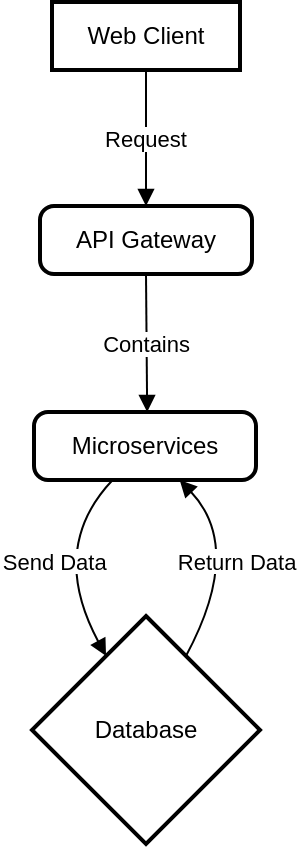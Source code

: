 <mxfile version="24.7.12">
  <diagram name="Page-1" id="mpantJKqknSrraF66lQP">
    <mxGraphModel>
      <root>
        <mxCell id="0" />
        <mxCell id="1" parent="0" />
        <mxCell id="2" value="Web Client" style="whiteSpace=wrap;strokeWidth=2;" vertex="1" parent="1">
          <mxGeometry x="38" width="94" height="34" as="geometry" />
        </mxCell>
        <mxCell id="3" value="API Gateway" style="rounded=1;absoluteArcSize=1;arcSize=14;whiteSpace=wrap;strokeWidth=2;" vertex="1" parent="1">
          <mxGeometry x="32" y="102" width="106" height="34" as="geometry" />
        </mxCell>
        <mxCell id="4" value="Microservices" style="rounded=1;absoluteArcSize=1;arcSize=14;whiteSpace=wrap;strokeWidth=2;" vertex="1" parent="1">
          <mxGeometry x="29" y="205" width="111" height="34" as="geometry" />
        </mxCell>
        <mxCell id="5" value="Database" style="rhombus;strokeWidth=2;whiteSpace=wrap;" vertex="1" parent="1">
          <mxGeometry x="28" y="307" width="114" height="114" as="geometry" />
        </mxCell>
        <mxCell id="6" value="Request" style="curved=1;startArrow=none;endArrow=block;exitX=0.5;exitY=0.99;entryX=0.5;entryY=0.01;" edge="1" parent="1" source="2" target="3">
          <mxGeometry relative="1" as="geometry">
            <Array as="points" />
          </mxGeometry>
        </mxCell>
        <mxCell id="7" value="Contains" style="curved=1;startArrow=none;endArrow=block;exitX=0.5;exitY=1;entryX=0.51;entryY=-0.01;" edge="1" parent="1" source="3" target="4">
          <mxGeometry relative="1" as="geometry">
            <Array as="points" />
          </mxGeometry>
        </mxCell>
        <mxCell id="8" value="Send Data" style="curved=1;startArrow=none;endArrow=block;exitX=0.36;exitY=0.98;entryX=0.23;entryY=0;" edge="1" parent="1" source="4" target="5">
          <mxGeometry relative="1" as="geometry">
            <Array as="points">
              <mxPoint x="36" y="273" />
            </Array>
          </mxGeometry>
        </mxCell>
        <mxCell id="9" value="Return Data" style="curved=1;startArrow=none;endArrow=block;exitX=0.77;exitY=0;entryX=0.65;entryY=0.98;" edge="1" parent="1" source="5" target="4">
          <mxGeometry relative="1" as="geometry">
            <Array as="points">
              <mxPoint x="134" y="273" />
            </Array>
          </mxGeometry>
        </mxCell>
      </root>
    </mxGraphModel>
  </diagram>
</mxfile>

